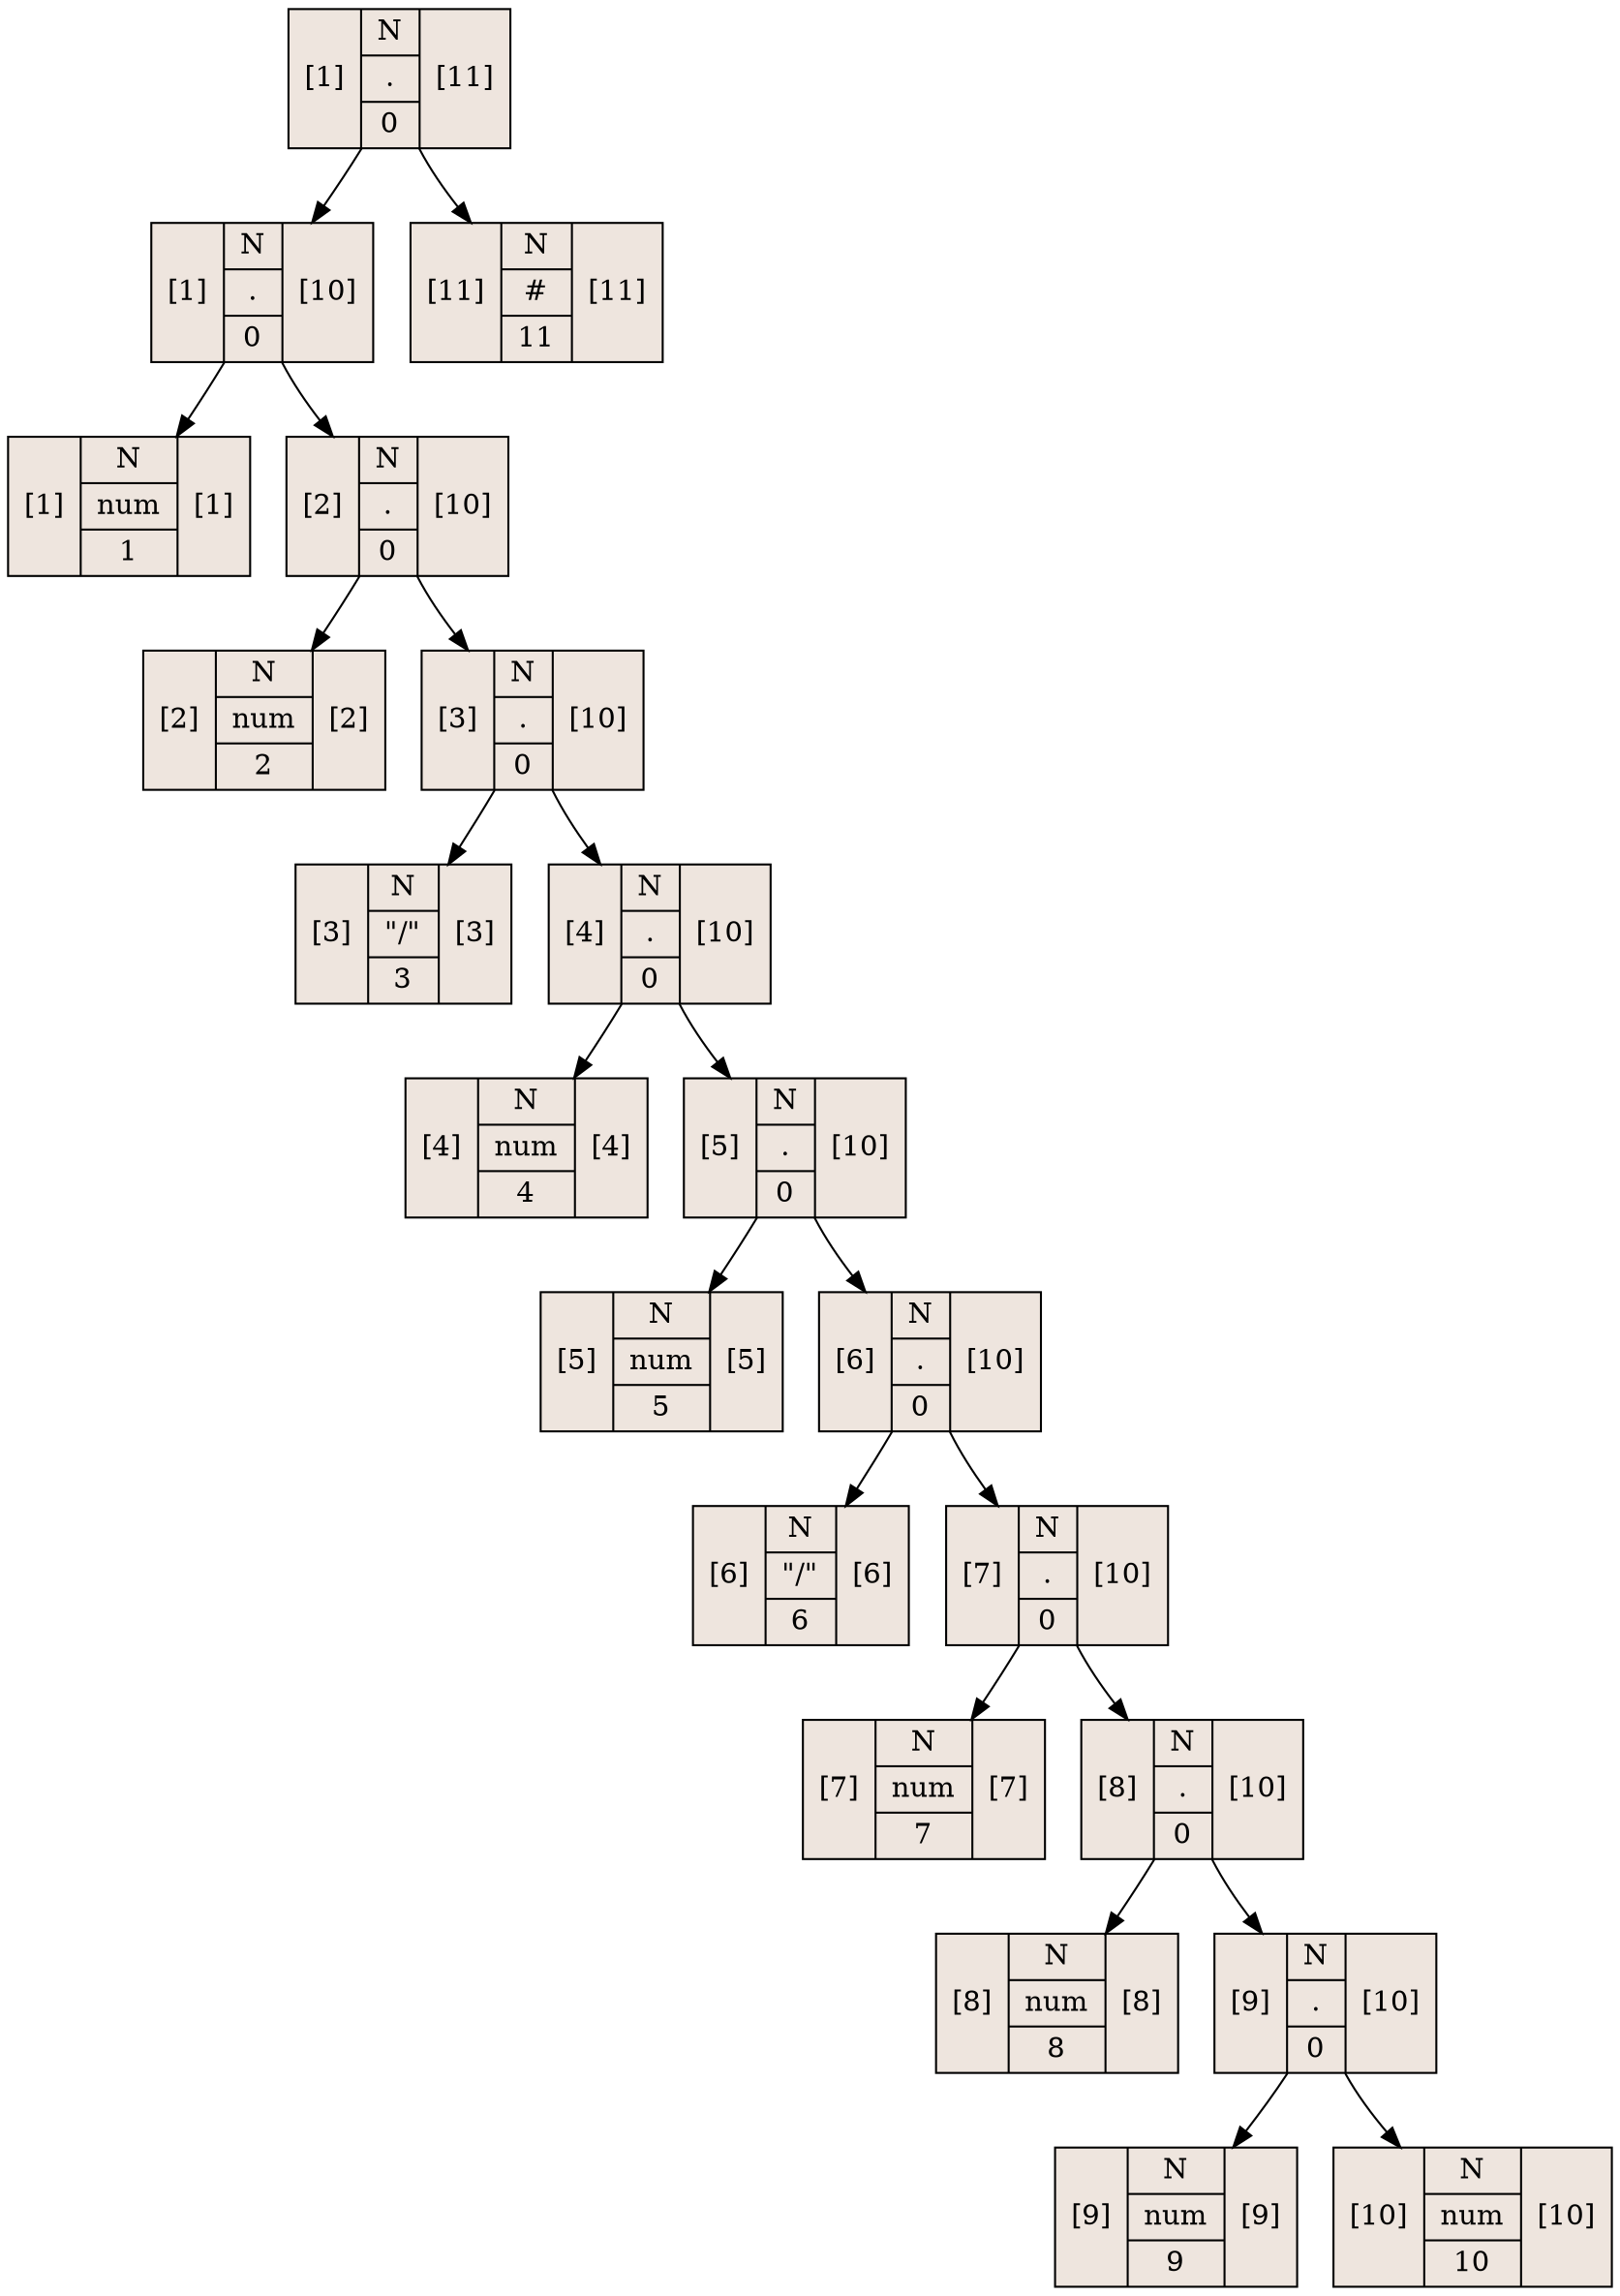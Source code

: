 digraph grafica{
rankdir=TB;
node [shape = record, style=filled, fillcolor=seashell2];
nodo36 [ label ="[1]|{N|.|0}|[11]"];
nodo34 [ label ="[1]|{N|.|0}|[10]"];
nodo16 [ label ="[1]|{N|{num}|1}|[1]"];
nodo34:C0->nodo16
nodo33 [ label ="[2]|{N|.|0}|[10]"];
nodo17 [ label ="[2]|{N|{num}|2}|[2]"];
nodo33:C0->nodo17
nodo32 [ label ="[3]|{N|.|0}|[10]"];
nodo18 [ label ="[3]|{N|&quot;"+"/"+"&quot;|3}|[3]"];
nodo32:C0->nodo18
nodo31 [ label ="[4]|{N|.|0}|[10]"];
nodo19 [ label ="[4]|{N|{num}|4}|[4]"];
nodo31:C0->nodo19
nodo30 [ label ="[5]|{N|.|0}|[10]"];
nodo20 [ label ="[5]|{N|{num}|5}|[5]"];
nodo30:C0->nodo20
nodo29 [ label ="[6]|{N|.|0}|[10]"];
nodo21 [ label ="[6]|{N|&quot;"+"/"+"&quot;|6}|[6]"];
nodo29:C0->nodo21
nodo28 [ label ="[7]|{N|.|0}|[10]"];
nodo22 [ label ="[7]|{N|{num}|7}|[7]"];
nodo28:C0->nodo22
nodo27 [ label ="[8]|{N|.|0}|[10]"];
nodo23 [ label ="[8]|{N|{num}|8}|[8]"];
nodo27:C0->nodo23
nodo26 [ label ="[9]|{N|.|0}|[10]"];
nodo24 [ label ="[9]|{N|{num}|9}|[9]"];
nodo26:C0->nodo24
nodo25 [ label ="[10]|{N|{num}|10}|[10]"];
nodo26:C1->nodo25
nodo27:C1->nodo26
nodo28:C1->nodo27
nodo29:C1->nodo28
nodo30:C1->nodo29
nodo31:C1->nodo30
nodo32:C1->nodo31
nodo33:C1->nodo32
nodo34:C1->nodo33
nodo36:C0->nodo34
nodo35 [ label ="[11]|{N|#|11}|[11]"];
nodo36:C1->nodo35
}
